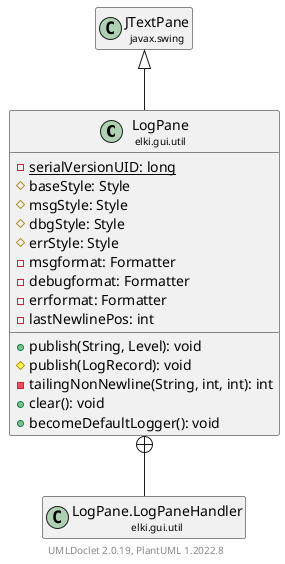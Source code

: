 @startuml
    remove .*\.(Instance|Par|Parameterizer|Factory)$
    set namespaceSeparator none
    hide empty fields
    hide empty methods

    class "<size:14>LogPane\n<size:10>elki.gui.util" as elki.gui.util.LogPane [[LogPane.html]] {
        {static} -serialVersionUID: long
        #baseStyle: Style
        #msgStyle: Style
        #dbgStyle: Style
        #errStyle: Style
        -msgformat: Formatter
        -debugformat: Formatter
        -errformat: Formatter
        -lastNewlinePos: int
        +publish(String, Level): void
        #publish(LogRecord): void
        -tailingNonNewline(String, int, int): int
        +clear(): void
        +becomeDefaultLogger(): void
    }

    class "<size:14>JTextPane\n<size:10>javax.swing" as javax.swing.JTextPane
    class "<size:14>LogPane.LogPaneHandler\n<size:10>elki.gui.util" as elki.gui.util.LogPane.LogPaneHandler [[LogPane.LogPaneHandler.html]]

    javax.swing.JTextPane <|-- elki.gui.util.LogPane
    elki.gui.util.LogPane +-- elki.gui.util.LogPane.LogPaneHandler

    center footer UMLDoclet 2.0.19, PlantUML 1.2022.8
@enduml
